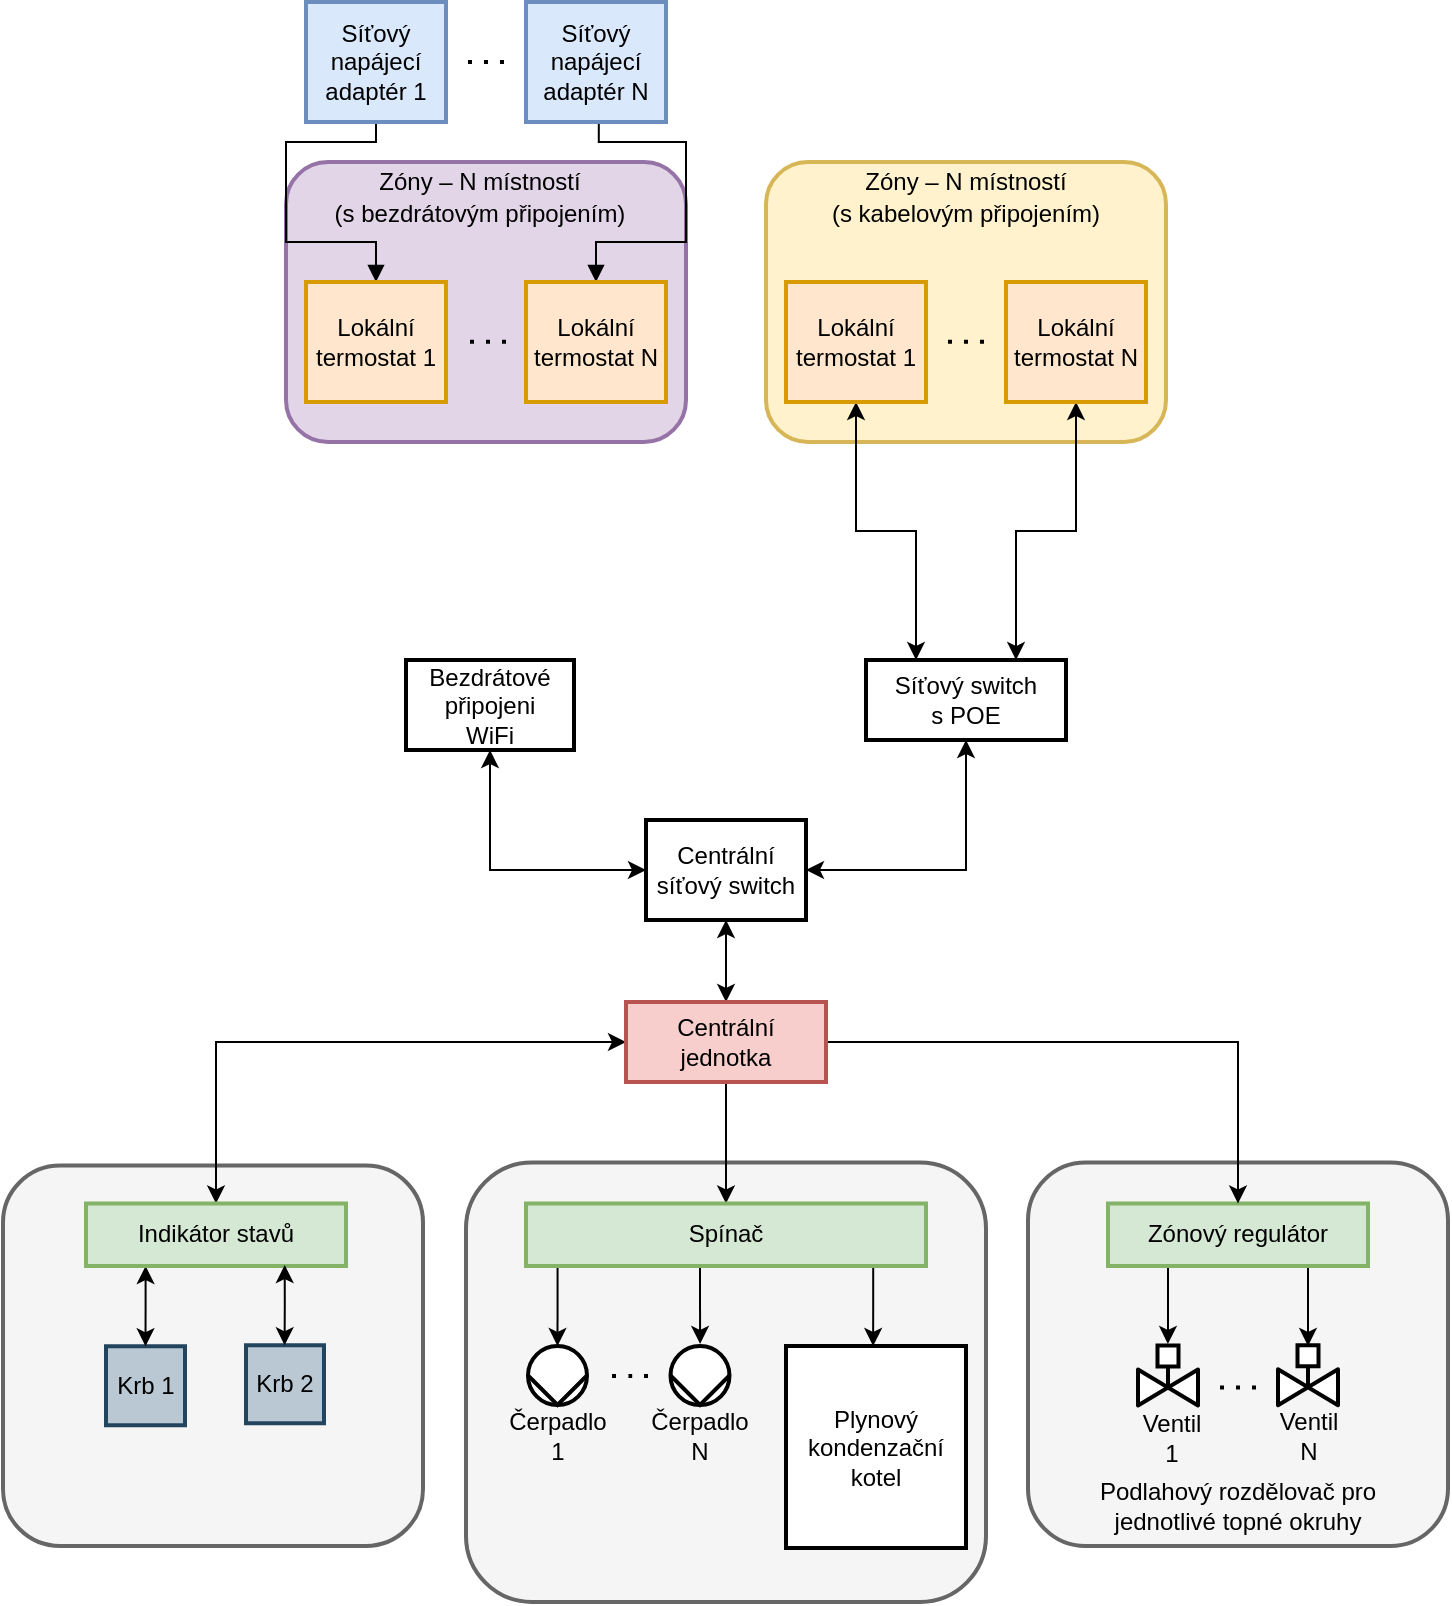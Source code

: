 <mxfile version="13.9.9" type="device"><diagram id="OQWnciAQnM_iIbDHGHQT" name="Page-1"><mxGraphModel dx="1837" dy="875" grid="1" gridSize="10" guides="1" tooltips="1" connect="1" arrows="1" fold="1" page="1" pageScale="1" pageWidth="827" pageHeight="1169" math="1" shadow="0"><root><mxCell id="0"/><mxCell id="1" parent="0"/><mxCell id="rNNqhviS-toqoHtGZwfO-22" value="" style="rounded=1;whiteSpace=wrap;html=1;strokeWidth=2;strokeColor=#9673a6;fillColor=#e1d5e7;" parent="1" vertex="1"><mxGeometry x="200" y="159" width="200" height="140" as="geometry"/></mxCell><mxCell id="rNNqhviS-toqoHtGZwfO-32" value="" style="rounded=1;whiteSpace=wrap;html=1;strokeWidth=2;strokeColor=#d6b656;fillColor=#fff2cc;" parent="1" vertex="1"><mxGeometry x="440" y="159" width="200" height="140" as="geometry"/></mxCell><mxCell id="rNNqhviS-toqoHtGZwfO-74" value="" style="rounded=1;whiteSpace=wrap;html=1;strokeWidth=2;strokeColor=#666666;fontColor=#333333;fillColor=#f5f5f5;" parent="1" vertex="1"><mxGeometry x="571" y="659.25" width="210" height="191.75" as="geometry"/></mxCell><mxCell id="rNNqhviS-toqoHtGZwfO-81" style="edgeStyle=orthogonalEdgeStyle;rounded=0;orthogonalLoop=1;jettySize=auto;html=1;startArrow=classic;startFill=1;endArrow=none;endFill=0;entryX=0.839;entryY=1.003;entryDx=0;entryDy=0;entryPerimeter=0;" parent="1" target="rNNqhviS-toqoHtGZwfO-60" edge="1"><mxGeometry relative="1" as="geometry"><mxPoint x="711" y="751" as="sourcePoint"/><Array as="points"><mxPoint x="711" y="711"/></Array></mxGeometry></mxCell><mxCell id="C-ky9rX12c1Sp_fLIFlz-12" value="" style="rounded=1;whiteSpace=wrap;html=1;strokeWidth=2;fillColor=#f5f5f5;strokeColor=#666666;fontColor=#333333;" parent="1" vertex="1"><mxGeometry x="58.5" y="660.75" width="210" height="190.25" as="geometry"/></mxCell><mxCell id="C-ky9rX12c1Sp_fLIFlz-14" style="edgeStyle=orthogonalEdgeStyle;rounded=0;orthogonalLoop=1;jettySize=auto;html=1;startArrow=none;startFill=0;endArrow=classic;endFill=1;entryX=0.498;entryY=-0.026;entryDx=0;entryDy=0;entryPerimeter=0;" parent="1" source="rNNqhviS-toqoHtGZwfO-60" target="rNNqhviS-toqoHtGZwfO-65" edge="1"><mxGeometry relative="1" as="geometry"><Array as="points"><mxPoint x="641" y="741"/><mxPoint x="641" y="741"/></Array></mxGeometry></mxCell><mxCell id="rNNqhviS-toqoHtGZwfO-60" value="Zónový regulátor" style="rounded=0;whiteSpace=wrap;html=1;strokeWidth=2;fillColor=#d5e8d4;strokeColor=#82b366;" parent="1" vertex="1"><mxGeometry x="611" y="679.75" width="130" height="31.25" as="geometry"/></mxCell><mxCell id="C-ky9rX12c1Sp_fLIFlz-6" value="" style="rounded=1;whiteSpace=wrap;html=1;strokeWidth=2;fillColor=#f5f5f5;strokeColor=#666666;fontColor=#333333;" parent="1" vertex="1"><mxGeometry x="290" y="659.25" width="260" height="219.75" as="geometry"/></mxCell><mxCell id="rNNqhviS-toqoHtGZwfO-5" style="edgeStyle=orthogonalEdgeStyle;rounded=0;orthogonalLoop=1;jettySize=auto;html=1;exitX=0.5;exitY=0;exitDx=0;exitDy=0;entryX=0.5;entryY=1;entryDx=0;entryDy=0;startArrow=classic;startFill=1;" parent="1" source="rNNqhviS-toqoHtGZwfO-1" target="rNNqhviS-toqoHtGZwfO-4" edge="1"><mxGeometry relative="1" as="geometry"><Array as="points"><mxPoint x="420" y="558"/><mxPoint x="420" y="558"/></Array></mxGeometry></mxCell><mxCell id="rNNqhviS-toqoHtGZwfO-62" style="edgeStyle=orthogonalEdgeStyle;rounded=0;orthogonalLoop=1;jettySize=auto;html=1;entryX=0.5;entryY=0;entryDx=0;entryDy=0;startArrow=none;startFill=0;endArrow=classic;endFill=1;exitX=0.5;exitY=1;exitDx=0;exitDy=0;" parent="1" source="rNNqhviS-toqoHtGZwfO-1" target="rNNqhviS-toqoHtGZwfO-59" edge="1"><mxGeometry relative="1" as="geometry"/></mxCell><mxCell id="rNNqhviS-toqoHtGZwfO-63" style="edgeStyle=orthogonalEdgeStyle;rounded=0;orthogonalLoop=1;jettySize=auto;html=1;exitX=1;exitY=0.5;exitDx=0;exitDy=0;startArrow=none;startFill=0;endArrow=classic;endFill=1;" parent="1" source="rNNqhviS-toqoHtGZwfO-1" target="rNNqhviS-toqoHtGZwfO-60" edge="1"><mxGeometry relative="1" as="geometry"/></mxCell><mxCell id="C-ky9rX12c1Sp_fLIFlz-8" style="edgeStyle=orthogonalEdgeStyle;rounded=0;orthogonalLoop=1;jettySize=auto;html=1;startArrow=classic;startFill=1;entryX=0.5;entryY=0;entryDx=0;entryDy=0;" parent="1" source="rNNqhviS-toqoHtGZwfO-1" target="C-ky9rX12c1Sp_fLIFlz-5" edge="1"><mxGeometry relative="1" as="geometry"><mxPoint x="152" y="686.25" as="targetPoint"/></mxGeometry></mxCell><mxCell id="rNNqhviS-toqoHtGZwfO-1" value="Centrální&lt;br&gt;jednotka" style="whiteSpace=wrap;html=1;fillColor=#f8cecc;strokeWidth=2;strokeColor=#b85450;" parent="1" vertex="1"><mxGeometry x="370" y="579" width="100" height="40" as="geometry"/></mxCell><mxCell id="rNNqhviS-toqoHtGZwfO-6" style="edgeStyle=orthogonalEdgeStyle;rounded=0;orthogonalLoop=1;jettySize=auto;html=1;exitX=0;exitY=0.5;exitDx=0;exitDy=0;entryX=0.5;entryY=1;entryDx=0;entryDy=0;startArrow=classic;startFill=1;" parent="1" source="rNNqhviS-toqoHtGZwfO-4" target="rNNqhviS-toqoHtGZwfO-2" edge="1"><mxGeometry relative="1" as="geometry"/></mxCell><mxCell id="rNNqhviS-toqoHtGZwfO-4" value="Centrální síťový switch" style="rounded=0;whiteSpace=wrap;html=1;strokeWidth=2;" parent="1" vertex="1"><mxGeometry x="380" y="488" width="80" height="50" as="geometry"/></mxCell><mxCell id="rNNqhviS-toqoHtGZwfO-12" style="edgeStyle=orthogonalEdgeStyle;rounded=0;orthogonalLoop=1;jettySize=auto;html=1;exitX=0.5;exitY=1;exitDx=0;exitDy=0;startArrow=classic;startFill=1;" parent="1" edge="1"><mxGeometry relative="1" as="geometry"><mxPoint x="560" y="651" as="sourcePoint"/><mxPoint x="560" y="651" as="targetPoint"/></mxGeometry></mxCell><mxCell id="rNNqhviS-toqoHtGZwfO-17" value="" style="shape=image;html=1;verticalAlign=top;verticalLabelPosition=bottom;labelBackgroundColor=#ffffff;imageAspect=0;image=https://cdn2.iconfinder.com/data/icons/shopping-elements-6/64/22-Flash_Sale_and_Thunder-128.png;strokeWidth=2;fillColor=none;rotation=-30;" parent="1" vertex="1"><mxGeometry x="232" y="291" width="50" height="90" as="geometry"/></mxCell><mxCell id="rNNqhviS-toqoHtGZwfO-18" value="" style="shape=image;html=1;verticalAlign=top;verticalLabelPosition=bottom;labelBackgroundColor=#ffffff;imageAspect=0;image=https://cdn2.iconfinder.com/data/icons/shopping-elements-6/64/22-Flash_Sale_and_Thunder-128.png;strokeWidth=2;fillColor=none;rotation=30;flipV=1;" parent="1" vertex="1"><mxGeometry x="320" y="291" width="50" height="90" as="geometry"/></mxCell><mxCell id="rNNqhviS-toqoHtGZwfO-27" value="" style="group" parent="1" vertex="1" connectable="0"><mxGeometry x="260" y="360" width="84" height="99" as="geometry"/></mxCell><mxCell id="rNNqhviS-toqoHtGZwfO-2" value="Bezdrátové připojeni&lt;br&gt;WiFi" style="rounded=0;whiteSpace=wrap;html=1;strokeWidth=2;" parent="rNNqhviS-toqoHtGZwfO-27" vertex="1"><mxGeometry y="48" width="84" height="45" as="geometry"/></mxCell><mxCell id="rNNqhviS-toqoHtGZwfO-13" value="" style="shape=image;html=1;verticalAlign=top;verticalLabelPosition=bottom;labelBackgroundColor=#ffffff;imageAspect=0;aspect=fixed;image=https://cdn2.iconfinder.com/data/icons/electronics-17/24/electronics-12-128.png;strokeWidth=2;fillColor=none;" parent="rNNqhviS-toqoHtGZwfO-27" vertex="1"><mxGeometry x="16" width="48" height="48" as="geometry"/></mxCell><mxCell id="rNNqhviS-toqoHtGZwfO-43" style="edgeStyle=orthogonalEdgeStyle;rounded=0;orthogonalLoop=1;jettySize=auto;html=1;exitX=0.5;exitY=1;exitDx=0;exitDy=0;startArrow=classic;startFill=1;entryX=0.25;entryY=0;entryDx=0;entryDy=0;" parent="1" source="rNNqhviS-toqoHtGZwfO-29" target="rNNqhviS-toqoHtGZwfO-41" edge="1"><mxGeometry relative="1" as="geometry"><mxPoint x="515" y="379" as="targetPoint"/></mxGeometry></mxCell><mxCell id="rNNqhviS-toqoHtGZwfO-44" style="edgeStyle=orthogonalEdgeStyle;rounded=0;orthogonalLoop=1;jettySize=auto;html=1;startArrow=classic;startFill=1;entryX=0.75;entryY=0;entryDx=0;entryDy=0;exitX=0.5;exitY=1;exitDx=0;exitDy=0;" parent="1" source="TtT3A8iglEBPr6birOV--1" target="rNNqhviS-toqoHtGZwfO-41" edge="1"><mxGeometry relative="1" as="geometry"><mxPoint x="565" y="379" as="targetPoint"/><mxPoint x="596" y="289" as="sourcePoint"/></mxGeometry></mxCell><mxCell id="rNNqhviS-toqoHtGZwfO-31" value="" style="endArrow=none;dashed=1;html=1;dashPattern=1 3;strokeWidth=2;" parent="1" edge="1"><mxGeometry x="436" y="158.9" width="50" height="50" as="geometry"><mxPoint x="549" y="248.9" as="sourcePoint"/><mxPoint x="529" y="248.9" as="targetPoint"/></mxGeometry></mxCell><mxCell id="rNNqhviS-toqoHtGZwfO-33" value="Zóny – N místností" style="text;html=1;strokeColor=none;fillColor=none;align=center;verticalAlign=middle;whiteSpace=wrap;rounded=0;" parent="1" vertex="1"><mxGeometry x="475" y="159" width="130" height="20" as="geometry"/></mxCell><mxCell id="rNNqhviS-toqoHtGZwfO-34" value="(s kabelovým připojením)" style="text;html=1;strokeColor=none;fillColor=none;align=center;verticalAlign=middle;whiteSpace=wrap;rounded=0;" parent="1" vertex="1"><mxGeometry x="445" y="175" width="190" height="20" as="geometry"/></mxCell><mxCell id="rNNqhviS-toqoHtGZwfO-21" value="" style="endArrow=none;dashed=1;html=1;dashPattern=1 3;strokeWidth=2;" parent="1" edge="1"><mxGeometry x="197" y="158.9" width="50" height="50" as="geometry"><mxPoint x="310" y="248.9" as="sourcePoint"/><mxPoint x="290" y="248.9" as="targetPoint"/></mxGeometry></mxCell><mxCell id="rNNqhviS-toqoHtGZwfO-23" value="Zóny – N místností" style="text;html=1;strokeColor=none;fillColor=none;align=center;verticalAlign=middle;whiteSpace=wrap;rounded=0;" parent="1" vertex="1"><mxGeometry x="232" y="159" width="130" height="20" as="geometry"/></mxCell><mxCell id="rNNqhviS-toqoHtGZwfO-24" value="(s bezdrátovým připojením)" style="text;html=1;strokeColor=none;fillColor=none;align=center;verticalAlign=middle;whiteSpace=wrap;rounded=0;" parent="1" vertex="1"><mxGeometry x="202" y="175" width="190" height="20" as="geometry"/></mxCell><mxCell id="rNNqhviS-toqoHtGZwfO-50" style="edgeStyle=orthogonalEdgeStyle;rounded=0;orthogonalLoop=1;jettySize=auto;html=1;entryX=1;entryY=0.5;entryDx=0;entryDy=0;startArrow=classic;startFill=1;exitX=0.5;exitY=1;exitDx=0;exitDy=0;" parent="1" source="rNNqhviS-toqoHtGZwfO-41" target="rNNqhviS-toqoHtGZwfO-4" edge="1"><mxGeometry relative="1" as="geometry"/></mxCell><mxCell id="rNNqhviS-toqoHtGZwfO-41" value="Síťový switch&lt;br&gt;s POE" style="whiteSpace=wrap;html=1;strokeWidth=2;" parent="1" vertex="1"><mxGeometry x="490" y="408" width="100" height="40" as="geometry"/></mxCell><mxCell id="rNNqhviS-toqoHtGZwfO-56" style="edgeStyle=orthogonalEdgeStyle;rounded=0;orthogonalLoop=1;jettySize=auto;html=1;startArrow=none;startFill=0;endArrow=block;endFill=1;exitX=0.5;exitY=1;exitDx=0;exitDy=0;" parent="1" source="rNNqhviS-toqoHtGZwfO-53" target="TtT3A8iglEBPr6birOV--2" edge="1"><mxGeometry relative="1" as="geometry"><Array as="points"><mxPoint x="245" y="149"/><mxPoint x="200" y="149"/><mxPoint x="200" y="199"/><mxPoint x="245" y="199"/></Array><mxPoint x="245" y="209" as="targetPoint"/></mxGeometry></mxCell><mxCell id="rNNqhviS-toqoHtGZwfO-53" value="&lt;span&gt;Síťový napájecí adaptér 1&lt;/span&gt;" style="rounded=0;whiteSpace=wrap;html=1;strokeWidth=2;fillColor=#dae8fc;strokeColor=#6c8ebf;" parent="1" vertex="1"><mxGeometry x="210" y="79" width="70" height="60" as="geometry"/></mxCell><mxCell id="rNNqhviS-toqoHtGZwfO-55" style="edgeStyle=orthogonalEdgeStyle;rounded=0;orthogonalLoop=1;jettySize=auto;html=1;startArrow=none;startFill=0;endArrow=block;endFill=1;exitX=0.52;exitY=0.998;exitDx=0;exitDy=0;exitPerimeter=0;entryX=0.5;entryY=0;entryDx=0;entryDy=0;" parent="1" source="rNNqhviS-toqoHtGZwfO-54" target="TtT3A8iglEBPr6birOV--3" edge="1"><mxGeometry relative="1" as="geometry"><Array as="points"><mxPoint x="356" y="149"/><mxPoint x="400" y="149"/><mxPoint x="400" y="199"/><mxPoint x="355" y="199"/></Array><mxPoint x="357" y="209" as="targetPoint"/></mxGeometry></mxCell><mxCell id="rNNqhviS-toqoHtGZwfO-54" value="Síťový napájecí adaptér N" style="rounded=0;whiteSpace=wrap;html=1;strokeWidth=2;fillColor=#dae8fc;strokeColor=#6c8ebf;" parent="1" vertex="1"><mxGeometry x="320" y="79" width="70" height="60" as="geometry"/></mxCell><mxCell id="rNNqhviS-toqoHtGZwfO-58" value="" style="endArrow=none;dashed=1;html=1;dashPattern=1 3;strokeWidth=2;" parent="1" edge="1"><mxGeometry x="196" y="19" width="50" height="50" as="geometry"><mxPoint x="309" y="109" as="sourcePoint"/><mxPoint x="289" y="109" as="targetPoint"/></mxGeometry></mxCell><mxCell id="rNNqhviS-toqoHtGZwfO-65" value="" style="verticalLabelPosition=bottom;align=center;html=1;verticalAlign=top;pointerEvents=1;dashed=0;shape=mxgraph.pid2valves.valve;valveType=gate;actuator=powered;strokeWidth=2;" parent="1" vertex="1"><mxGeometry x="626" y="750.75" width="30" height="30" as="geometry"/></mxCell><mxCell id="rNNqhviS-toqoHtGZwfO-66" value="" style="part=1;strokeColor=none;fillColor=none;fontStyle=1;fontSize=14;" parent="rNNqhviS-toqoHtGZwfO-65" vertex="1"><mxGeometry x="9.75" width="10.5" height="10.5" as="geometry"/></mxCell><mxCell id="rNNqhviS-toqoHtGZwfO-67" value="" style="verticalLabelPosition=bottom;align=center;html=1;verticalAlign=top;pointerEvents=1;dashed=0;shape=mxgraph.pid2valves.valve;valveType=gate;actuator=powered;strokeWidth=2;" parent="1" vertex="1"><mxGeometry x="696" y="750.63" width="30" height="30" as="geometry"/></mxCell><mxCell id="rNNqhviS-toqoHtGZwfO-68" value="" style="part=1;strokeColor=none;fillColor=none;fontStyle=1;fontSize=14;" parent="rNNqhviS-toqoHtGZwfO-67" vertex="1"><mxGeometry x="9.75" width="10.5" height="10.5" as="geometry"/></mxCell><mxCell id="rNNqhviS-toqoHtGZwfO-71" value="" style="endArrow=none;dashed=1;html=1;dashPattern=1 3;strokeWidth=2;" parent="1" edge="1"><mxGeometry x="572" y="681.76" width="50" height="50" as="geometry"><mxPoint x="685" y="771.76" as="sourcePoint"/><mxPoint x="665" y="771.76" as="targetPoint"/></mxGeometry></mxCell><mxCell id="rNNqhviS-toqoHtGZwfO-72" value="Ventil 1" style="text;html=1;strokeColor=none;fillColor=none;align=center;verticalAlign=middle;whiteSpace=wrap;rounded=0;" parent="1" vertex="1"><mxGeometry x="626" y="786.5" width="34" height="20" as="geometry"/></mxCell><mxCell id="rNNqhviS-toqoHtGZwfO-73" value="Ventil N" style="text;html=1;strokeColor=none;fillColor=none;align=center;verticalAlign=middle;whiteSpace=wrap;rounded=0;" parent="1" vertex="1"><mxGeometry x="693.5" y="785.63" width="35" height="20" as="geometry"/></mxCell><mxCell id="rNNqhviS-toqoHtGZwfO-75" value="Podlahový rozdělovač pro jednotlivé topné okruhy" style="text;html=1;strokeColor=none;fillColor=none;align=center;verticalAlign=middle;whiteSpace=wrap;rounded=0;" parent="1" vertex="1"><mxGeometry x="581" y="821" width="190" height="20" as="geometry"/></mxCell><mxCell id="rNNqhviS-toqoHtGZwfO-84" value="" style="shape=mxgraph.pid.pumps_-_iso.pump_(liquid);html=1;pointerEvents=1;align=center;verticalLabelPosition=bottom;verticalAlign=top;dashed=0;strokeWidth=2;aspect=fixed;rotation=90;" parent="1" vertex="1"><mxGeometry x="321" y="751" width="29.5" height="29.5" as="geometry"/></mxCell><mxCell id="rNNqhviS-toqoHtGZwfO-87" style="edgeStyle=orthogonalEdgeStyle;rounded=0;orthogonalLoop=1;jettySize=auto;html=1;startArrow=classic;startFill=1;endArrow=none;endFill=0;exitX=-0.036;exitY=0.499;exitDx=0;exitDy=0;exitPerimeter=0;" parent="1" source="rNNqhviS-toqoHtGZwfO-85" edge="1"><mxGeometry relative="1" as="geometry"><mxPoint x="407" y="751" as="sourcePoint"/><mxPoint x="407" y="711" as="targetPoint"/><Array as="points"><mxPoint x="407" y="711"/></Array></mxGeometry></mxCell><mxCell id="rNNqhviS-toqoHtGZwfO-85" value="" style="shape=mxgraph.pid.pumps_-_iso.pump_(liquid);html=1;pointerEvents=1;align=center;verticalLabelPosition=bottom;verticalAlign=top;dashed=0;strokeWidth=2;aspect=fixed;rotation=90;" parent="1" vertex="1"><mxGeometry x="392.25" y="751" width="29.5" height="29.5" as="geometry"/></mxCell><mxCell id="rNNqhviS-toqoHtGZwfO-88" value="" style="endArrow=none;dashed=1;html=1;dashPattern=1 3;strokeWidth=2;" parent="1" edge="1"><mxGeometry x="268" y="676" width="50" height="50" as="geometry"><mxPoint x="381" y="766" as="sourcePoint"/><mxPoint x="361" y="766" as="targetPoint"/><Array as="points"><mxPoint x="374.62" y="766.01"/></Array></mxGeometry></mxCell><mxCell id="rNNqhviS-toqoHtGZwfO-90" style="edgeStyle=orthogonalEdgeStyle;rounded=0;orthogonalLoop=1;jettySize=auto;html=1;entryX=0.868;entryY=0.998;entryDx=0;entryDy=0;entryPerimeter=0;startArrow=classic;startFill=1;endArrow=none;endFill=0;exitX=0.484;exitY=0;exitDx=0;exitDy=0;exitPerimeter=0;" parent="1" source="rNNqhviS-toqoHtGZwfO-89" target="rNNqhviS-toqoHtGZwfO-59" edge="1"><mxGeometry relative="1" as="geometry"><Array as="points"/></mxGeometry></mxCell><mxCell id="rNNqhviS-toqoHtGZwfO-89" value="Plynový kondenzační kotel" style="rounded=0;whiteSpace=wrap;html=1;strokeWidth=2;" parent="1" vertex="1"><mxGeometry x="450" y="751" width="90" height="101" as="geometry"/></mxCell><mxCell id="rNNqhviS-toqoHtGZwfO-92" value="Čerpadlo 1" style="text;html=1;strokeColor=none;fillColor=none;align=center;verticalAlign=middle;whiteSpace=wrap;rounded=0;" parent="1" vertex="1"><mxGeometry x="310" y="786" width="51.5" height="20" as="geometry"/></mxCell><mxCell id="rNNqhviS-toqoHtGZwfO-93" value="Čerpadlo N" style="text;html=1;strokeColor=none;fillColor=none;align=center;verticalAlign=middle;whiteSpace=wrap;rounded=0;" parent="1" vertex="1"><mxGeometry x="381" y="786" width="51.5" height="20" as="geometry"/></mxCell><mxCell id="C-ky9rX12c1Sp_fLIFlz-1" value="Krb 2" style="whiteSpace=wrap;html=1;aspect=fixed;fillColor=#bac8d3;strokeWidth=2;strokeColor=#23445d;" parent="1" vertex="1"><mxGeometry x="180" y="750.63" width="39" height="39" as="geometry"/></mxCell><mxCell id="C-ky9rX12c1Sp_fLIFlz-2" value="Krb 1" style="whiteSpace=wrap;html=1;aspect=fixed;fillColor=#bac8d3;strokeWidth=2;strokeColor=#23445d;" parent="1" vertex="1"><mxGeometry x="110" y="751.13" width="39.5" height="39.5" as="geometry"/></mxCell><mxCell id="C-ky9rX12c1Sp_fLIFlz-17" style="edgeStyle=orthogonalEdgeStyle;rounded=0;orthogonalLoop=1;jettySize=auto;html=1;entryX=0.5;entryY=0;entryDx=0;entryDy=0;startArrow=classic;startFill=1;endArrow=classic;endFill=1;" parent="1" source="C-ky9rX12c1Sp_fLIFlz-5" target="C-ky9rX12c1Sp_fLIFlz-2" edge="1"><mxGeometry relative="1" as="geometry"><Array as="points"><mxPoint x="130" y="731"/></Array></mxGeometry></mxCell><mxCell id="C-ky9rX12c1Sp_fLIFlz-5" value="Indikátor stavů" style="rounded=0;whiteSpace=wrap;html=1;fillColor=#d5e8d4;strokeWidth=2;strokeColor=#82b366;" parent="1" vertex="1"><mxGeometry x="100" y="679.75" width="130" height="31.25" as="geometry"/></mxCell><mxCell id="C-ky9rX12c1Sp_fLIFlz-15" style="edgeStyle=orthogonalEdgeStyle;rounded=0;orthogonalLoop=1;jettySize=auto;html=1;startArrow=classic;startFill=1;endArrow=none;endFill=0;exitX=0;exitY=0.5;exitDx=0;exitDy=0;exitPerimeter=0;" parent="1" source="rNNqhviS-toqoHtGZwfO-84" edge="1"><mxGeometry relative="1" as="geometry"><mxPoint x="335.63" y="751" as="sourcePoint"/><mxPoint x="335.63" y="711" as="targetPoint"/><Array as="points"><mxPoint x="336" y="711"/></Array></mxGeometry></mxCell><mxCell id="C-ky9rX12c1Sp_fLIFlz-18" style="edgeStyle=orthogonalEdgeStyle;rounded=0;orthogonalLoop=1;jettySize=auto;html=1;entryX=0.5;entryY=0;entryDx=0;entryDy=0;startArrow=classic;startFill=1;endArrow=classic;endFill=1;" parent="1" edge="1"><mxGeometry relative="1" as="geometry"><mxPoint x="199.35" y="710.5" as="sourcePoint"/><mxPoint x="199.3" y="750.63" as="targetPoint"/><Array as="points"><mxPoint x="199.55" y="730.5"/></Array></mxGeometry></mxCell><mxCell id="TtT3A8iglEBPr6birOV--1" value="Lokální termostat N" style="whiteSpace=wrap;html=1;strokeWidth=2;fillColor=#ffe6cc;strokeColor=#d79b00;" vertex="1" parent="1"><mxGeometry x="560" y="219" width="70" height="60" as="geometry"/></mxCell><mxCell id="TtT3A8iglEBPr6birOV--3" value="Lokální termostat N" style="whiteSpace=wrap;html=1;strokeWidth=2;fillColor=#ffe6cc;strokeColor=#d79b00;" vertex="1" parent="1"><mxGeometry x="320" y="219" width="70" height="60" as="geometry"/></mxCell><mxCell id="TtT3A8iglEBPr6birOV--2" value="Lokální termostat 1" style="whiteSpace=wrap;html=1;strokeWidth=2;fillColor=#ffe6cc;strokeColor=#d79b00;" vertex="1" parent="1"><mxGeometry x="210" y="219" width="70" height="60" as="geometry"/></mxCell><mxCell id="rNNqhviS-toqoHtGZwfO-29" value="Lokální termostat 1" style="whiteSpace=wrap;html=1;strokeWidth=2;fillColor=#ffe6cc;strokeColor=#d79b00;" parent="1" vertex="1"><mxGeometry x="450" y="219" width="70" height="60" as="geometry"/></mxCell><mxCell id="rNNqhviS-toqoHtGZwfO-59" value="Spínač" style="rounded=0;whiteSpace=wrap;html=1;strokeWidth=2;fillColor=#d5e8d4;strokeColor=#82b366;" parent="1" vertex="1"><mxGeometry x="320" y="679.75" width="200" height="31.25" as="geometry"/></mxCell></root></mxGraphModel></diagram></mxfile>